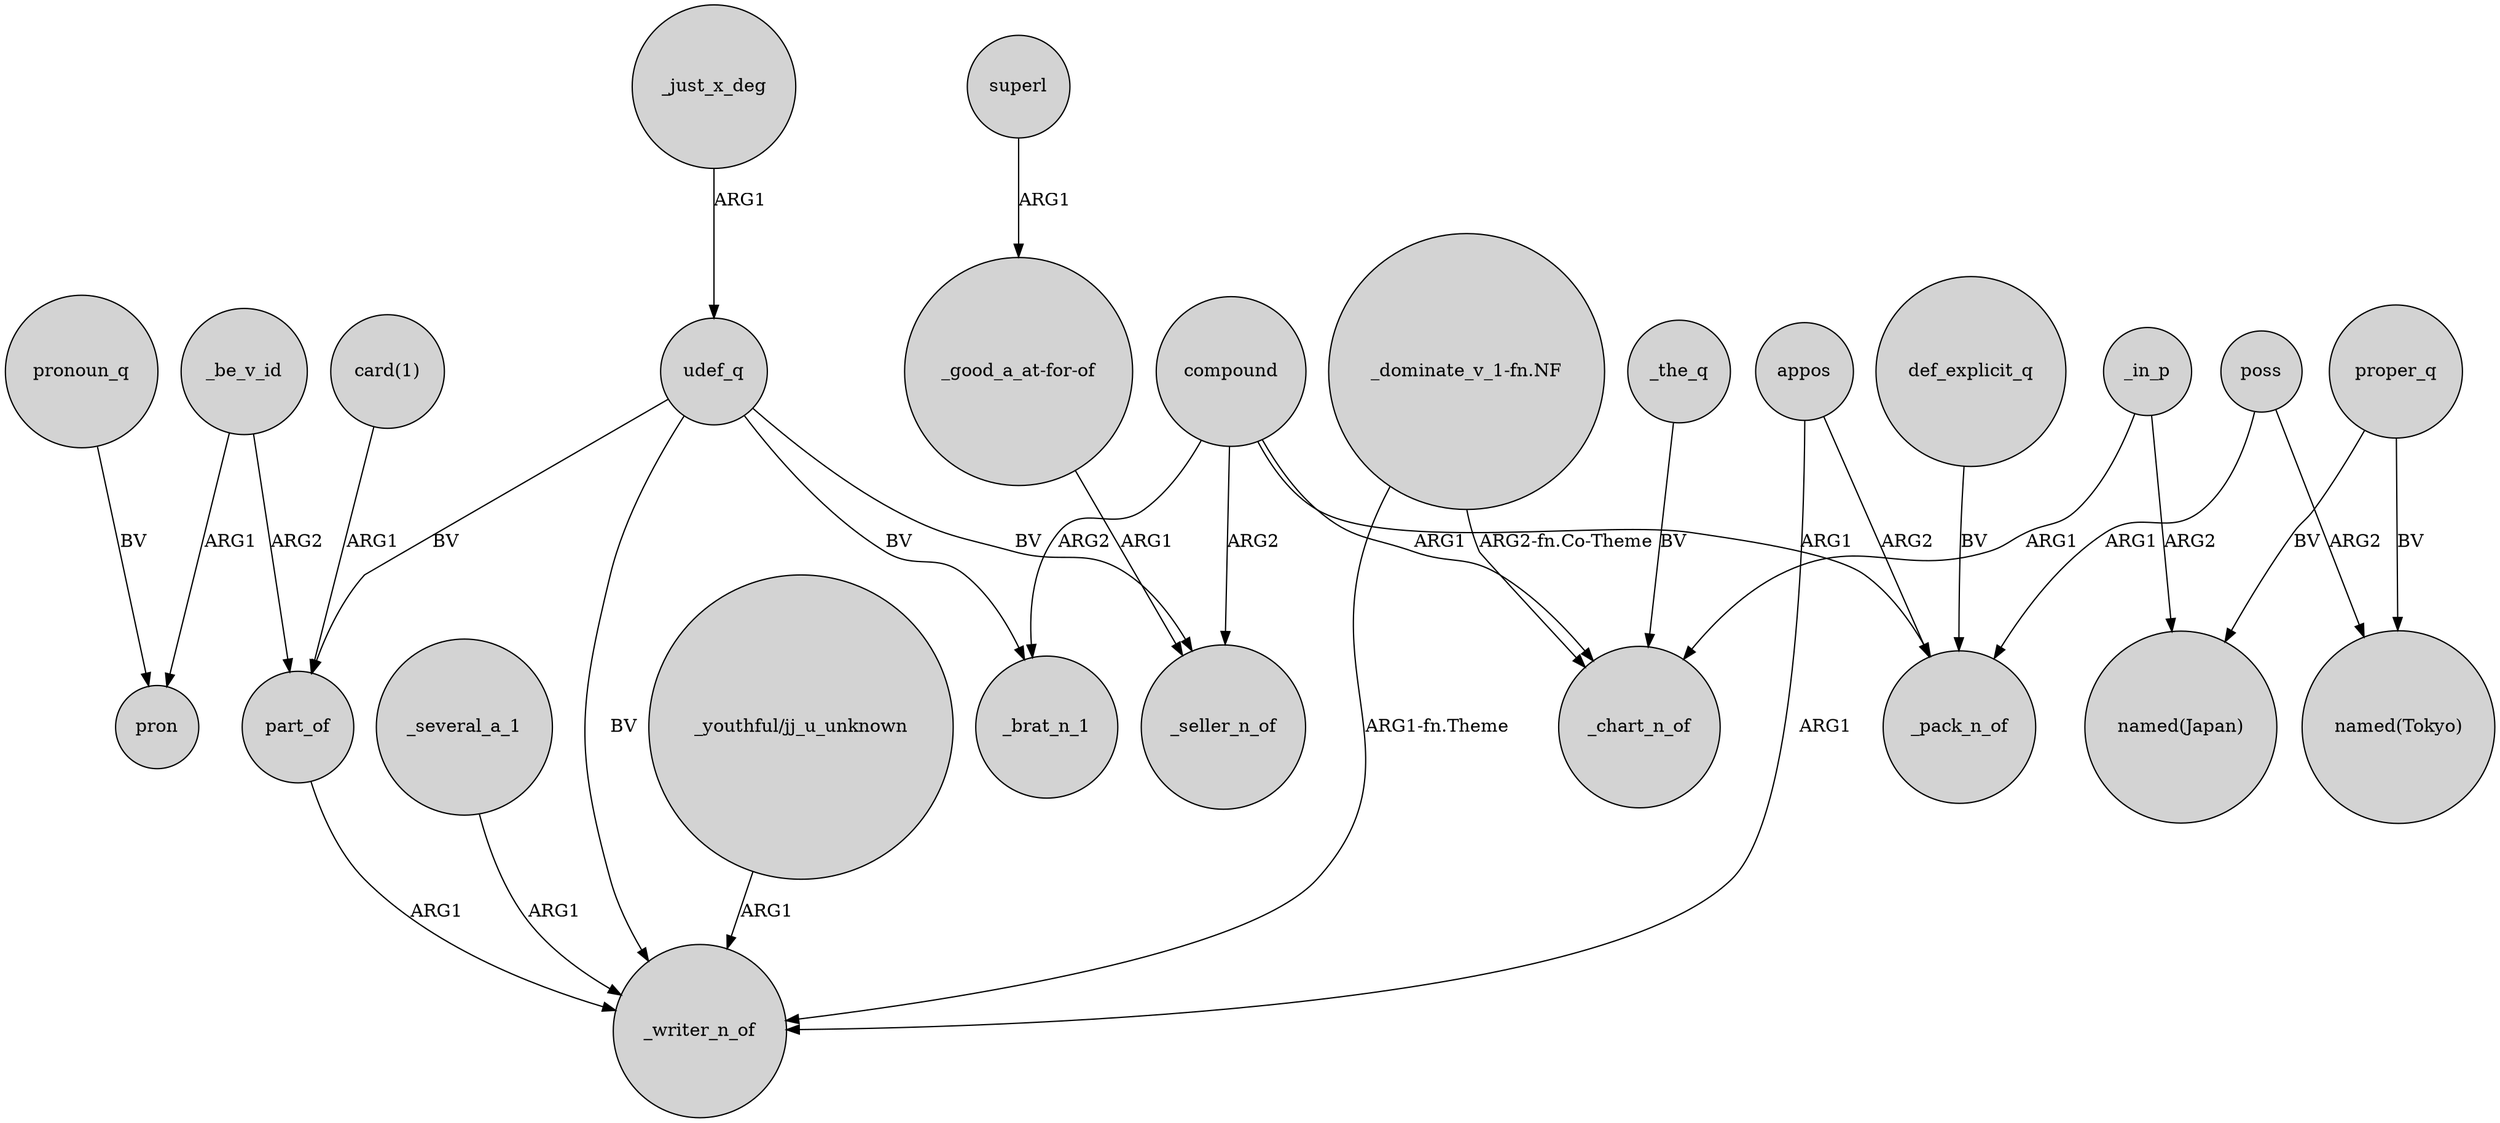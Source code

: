 digraph {
	node [shape=circle style=filled]
	udef_q -> _writer_n_of [label=BV]
	_just_x_deg -> udef_q [label=ARG1]
	udef_q -> part_of [label=BV]
	poss -> _pack_n_of [label=ARG1]
	def_explicit_q -> _pack_n_of [label=BV]
	_several_a_1 -> _writer_n_of [label=ARG1]
	"_dominate_v_1-fn.NF" -> _writer_n_of [label="ARG1-fn.Theme"]
	compound -> _seller_n_of [label=ARG2]
	compound -> _brat_n_1 [label=ARG2]
	"_youthful/jj_u_unknown" -> _writer_n_of [label=ARG1]
	proper_q -> "named(Tokyo)" [label=BV]
	udef_q -> _seller_n_of [label=BV]
	proper_q -> "named(Japan)" [label=BV]
	_be_v_id -> pron [label=ARG1]
	udef_q -> _brat_n_1 [label=BV]
	pronoun_q -> pron [label=BV]
	appos -> _writer_n_of [label=ARG1]
	superl -> "_good_a_at-for-of" [label=ARG1]
	"_dominate_v_1-fn.NF" -> _chart_n_of [label="ARG2-fn.Co-Theme"]
	appos -> _pack_n_of [label=ARG2]
	"card(1)" -> part_of [label=ARG1]
	compound -> _pack_n_of [label=ARG1]
	_in_p -> _chart_n_of [label=ARG1]
	_the_q -> _chart_n_of [label=BV]
	_be_v_id -> part_of [label=ARG2]
	part_of -> _writer_n_of [label=ARG1]
	_in_p -> "named(Japan)" [label=ARG2]
	poss -> "named(Tokyo)" [label=ARG2]
	"_good_a_at-for-of" -> _seller_n_of [label=ARG1]
	compound -> _chart_n_of [label=ARG1]
}
